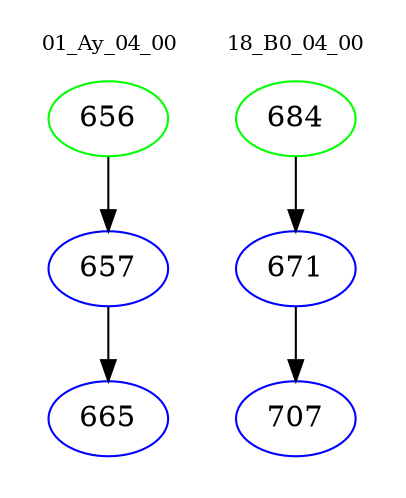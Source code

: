 digraph{
subgraph cluster_0 {
color = white
label = "01_Ay_04_00";
fontsize=10;
T0_656 [label="656", color="green"]
T0_656 -> T0_657 [color="black"]
T0_657 [label="657", color="blue"]
T0_657 -> T0_665 [color="black"]
T0_665 [label="665", color="blue"]
}
subgraph cluster_1 {
color = white
label = "18_B0_04_00";
fontsize=10;
T1_684 [label="684", color="green"]
T1_684 -> T1_671 [color="black"]
T1_671 [label="671", color="blue"]
T1_671 -> T1_707 [color="black"]
T1_707 [label="707", color="blue"]
}
}
